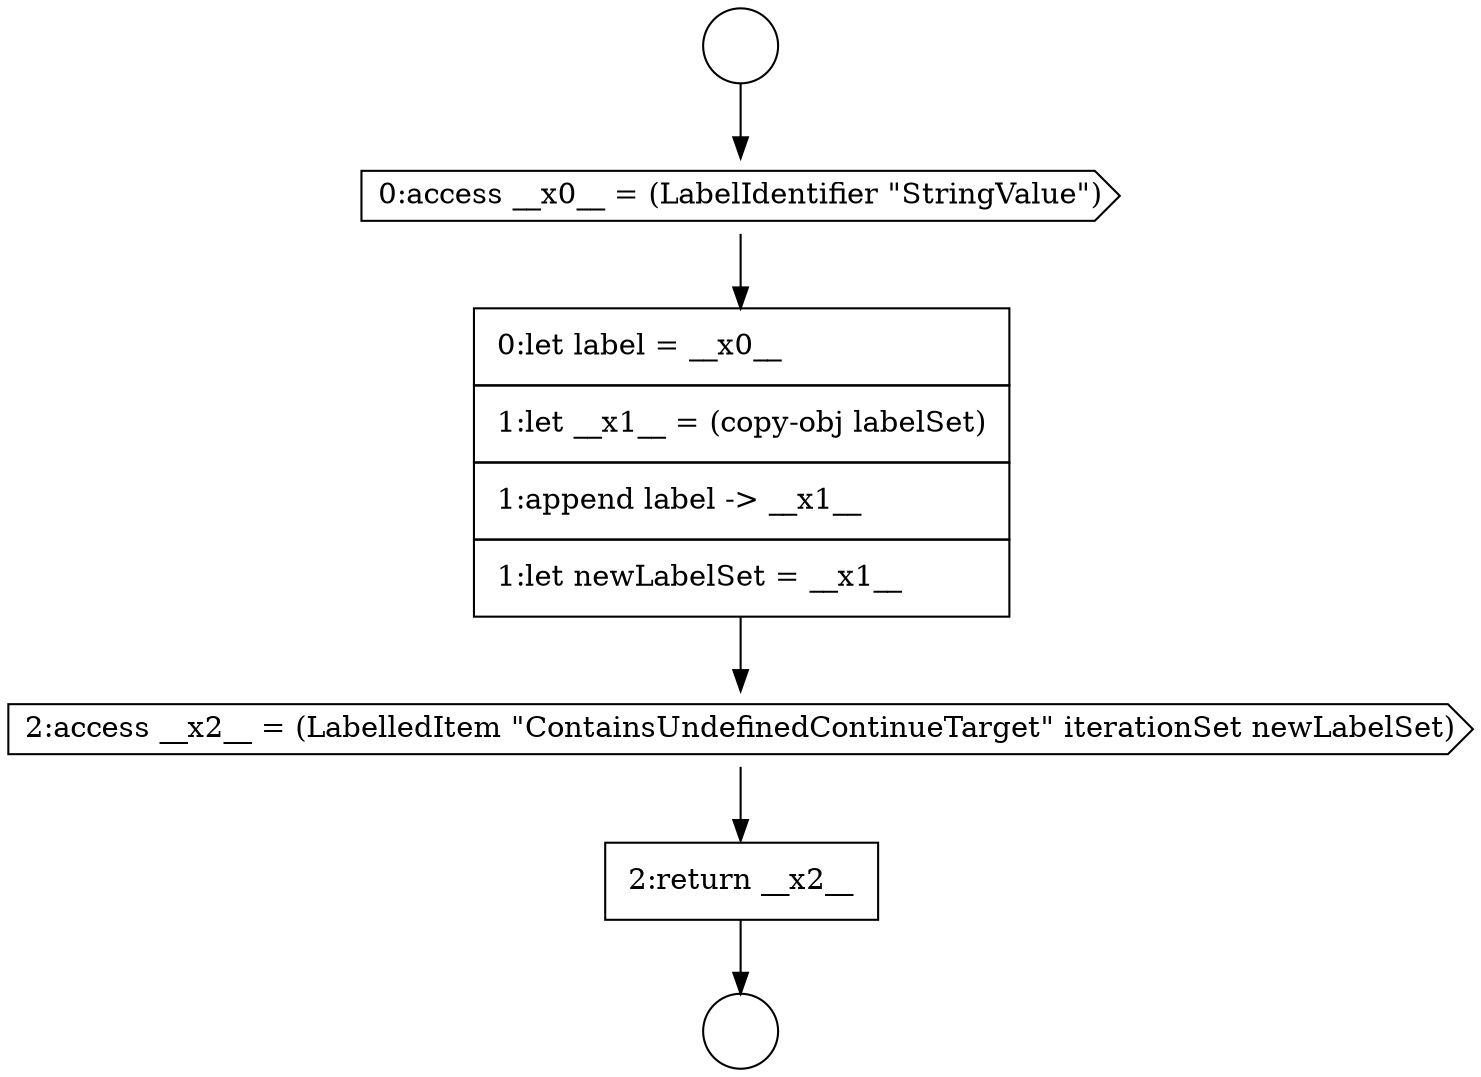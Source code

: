 digraph {
  node7240 [shape=cds, label=<<font color="black">2:access __x2__ = (LabelledItem &quot;ContainsUndefinedContinueTarget&quot; iterationSet newLabelSet)</font>> color="black" fillcolor="white" style=filled]
  node7241 [shape=none, margin=0, label=<<font color="black">
    <table border="0" cellborder="1" cellspacing="0" cellpadding="10">
      <tr><td align="left">2:return __x2__</td></tr>
    </table>
  </font>> color="black" fillcolor="white" style=filled]
  node7236 [shape=circle label=" " color="black" fillcolor="white" style=filled]
  node7237 [shape=circle label=" " color="black" fillcolor="white" style=filled]
  node7238 [shape=cds, label=<<font color="black">0:access __x0__ = (LabelIdentifier &quot;StringValue&quot;)</font>> color="black" fillcolor="white" style=filled]
  node7239 [shape=none, margin=0, label=<<font color="black">
    <table border="0" cellborder="1" cellspacing="0" cellpadding="10">
      <tr><td align="left">0:let label = __x0__</td></tr>
      <tr><td align="left">1:let __x1__ = (copy-obj labelSet)</td></tr>
      <tr><td align="left">1:append label -&gt; __x1__</td></tr>
      <tr><td align="left">1:let newLabelSet = __x1__</td></tr>
    </table>
  </font>> color="black" fillcolor="white" style=filled]
  node7236 -> node7238 [ color="black"]
  node7240 -> node7241 [ color="black"]
  node7241 -> node7237 [ color="black"]
  node7239 -> node7240 [ color="black"]
  node7238 -> node7239 [ color="black"]
}
